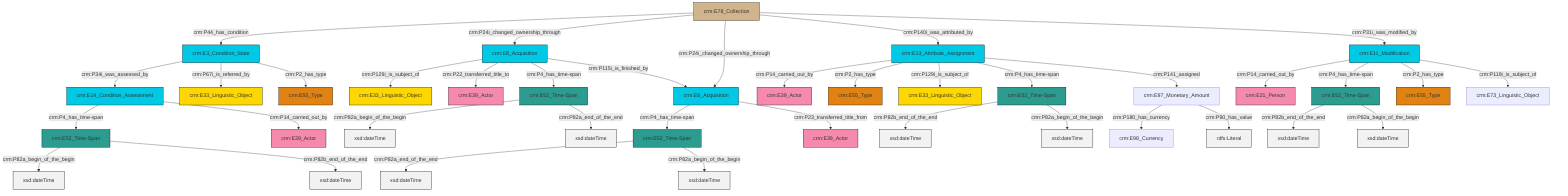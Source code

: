 graph TD
classDef Literal fill:#f2f2f2,stroke:#000000;
classDef CRM_Entity fill:#FFFFFF,stroke:#000000;
classDef Temporal_Entity fill:#00C9E6, stroke:#000000;
classDef Type fill:#E18312, stroke:#000000;
classDef Time-Span fill:#2C9C91, stroke:#000000;
classDef Appellation fill:#FFEB7F, stroke:#000000;
classDef Place fill:#008836, stroke:#000000;
classDef Persistent_Item fill:#B266B2, stroke:#000000;
classDef Conceptual_Object fill:#FFD700, stroke:#000000;
classDef Physical_Thing fill:#D2B48C, stroke:#000000;
classDef Actor fill:#f58aad, stroke:#000000;
classDef PC_Classes fill:#4ce600, stroke:#000000;
classDef Multi fill:#cccccc,stroke:#000000;

4["crm:E14_Condition_Assessment"]:::Temporal_Entity -->|crm:P4_has_time-span| 5["crm:E52_Time-Span"]:::Time-Span
5["crm:E52_Time-Span"]:::Time-Span -->|crm:P82a_begin_of_the_begin| 8[xsd:dateTime]:::Literal
9["crm:E3_Condition_State"]:::Temporal_Entity -->|crm:P34i_was_assessed_by| 4["crm:E14_Condition_Assessment"]:::Temporal_Entity
18["crm:E52_Time-Span"]:::Time-Span -->|crm:P82b_end_of_the_end| 19[xsd:dateTime]:::Literal
22["crm:E11_Modification"]:::Temporal_Entity -->|crm:P14_carried_out_by| 23["crm:E21_Person"]:::Actor
18["crm:E52_Time-Span"]:::Time-Span -->|crm:P82a_begin_of_the_begin| 24[xsd:dateTime]:::Literal
5["crm:E52_Time-Span"]:::Time-Span -->|crm:P82b_end_of_the_end| 25[xsd:dateTime]:::Literal
22["crm:E11_Modification"]:::Temporal_Entity -->|crm:P4_has_time-span| 18["crm:E52_Time-Span"]:::Time-Span
9["crm:E3_Condition_State"]:::Temporal_Entity -->|crm:P67i_is_referred_by| 2["crm:E33_Linguistic_Object"]:::Conceptual_Object
26["crm:E78_Collection"]:::Physical_Thing -->|crm:P44_has_condition| 9["crm:E3_Condition_State"]:::Temporal_Entity
27["crm:E8_Acquisition"]:::Temporal_Entity -->|crm:P129i_is_subject_of| 20["crm:E33_Linguistic_Object"]:::Conceptual_Object
34["crm:E8_Acquisition"]:::Temporal_Entity -->|crm:P4_has_time-span| 16["crm:E52_Time-Span"]:::Time-Span
16["crm:E52_Time-Span"]:::Time-Span -->|crm:P82a_end_of_the_end| 36[xsd:dateTime]:::Literal
27["crm:E8_Acquisition"]:::Temporal_Entity -->|crm:P22_transferred_title_to| 10["crm:E39_Actor"]:::Actor
4["crm:E14_Condition_Assessment"]:::Temporal_Entity -->|crm:P14_carried_out_by| 39["crm:E39_Actor"]:::Actor
16["crm:E52_Time-Span"]:::Time-Span -->|crm:P82a_begin_of_the_begin| 48[xsd:dateTime]:::Literal
6["crm:E13_Attribute_Assignment"]:::Temporal_Entity -->|crm:P14_carried_out_by| 37["crm:E39_Actor"]:::Actor
30["crm:E52_Time-Span"]:::Time-Span -->|crm:P82b_end_of_the_end| 49[xsd:dateTime]:::Literal
26["crm:E78_Collection"]:::Physical_Thing -->|crm:P24i_changed_ownership_through| 27["crm:E8_Acquisition"]:::Temporal_Entity
26["crm:E78_Collection"]:::Physical_Thing -->|crm:P24i_changed_ownership_through| 34["crm:E8_Acquisition"]:::Temporal_Entity
22["crm:E11_Modification"]:::Temporal_Entity -->|crm:P2_has_type| 51["crm:E55_Type"]:::Type
27["crm:E8_Acquisition"]:::Temporal_Entity -->|crm:P4_has_time-span| 45["crm:E52_Time-Span"]:::Time-Span
6["crm:E13_Attribute_Assignment"]:::Temporal_Entity -->|crm:P2_has_type| 0["crm:E55_Type"]:::Type
27["crm:E8_Acquisition"]:::Temporal_Entity -->|crm:P115i_is_finished_by| 34["crm:E8_Acquisition"]:::Temporal_Entity
30["crm:E52_Time-Span"]:::Time-Span -->|crm:P82a_begin_of_the_begin| 52[xsd:dateTime]:::Literal
34["crm:E8_Acquisition"]:::Temporal_Entity -->|crm:P23_transferred_title_from| 28["crm:E39_Actor"]:::Actor
26["crm:E78_Collection"]:::Physical_Thing -->|crm:P140i_was_attributed_by| 6["crm:E13_Attribute_Assignment"]:::Temporal_Entity
26["crm:E78_Collection"]:::Physical_Thing -->|crm:P31i_was_modified_by| 22["crm:E11_Modification"]:::Temporal_Entity
45["crm:E52_Time-Span"]:::Time-Span -->|crm:P82a_begin_of_the_begin| 55[xsd:dateTime]:::Literal
6["crm:E13_Attribute_Assignment"]:::Temporal_Entity -->|crm:P129i_is_subject_of| 32["crm:E33_Linguistic_Object"]:::Conceptual_Object
9["crm:E3_Condition_State"]:::Temporal_Entity -->|crm:P2_has_type| 42["crm:E55_Type"]:::Type
14["crm:E97_Monetary_Amount"]:::Default -->|crm:P180_has_currency| 53["crm:E98_Currency"]:::Default
6["crm:E13_Attribute_Assignment"]:::Temporal_Entity -->|crm:P4_has_time-span| 30["crm:E52_Time-Span"]:::Time-Span
45["crm:E52_Time-Span"]:::Time-Span -->|crm:P82a_end_of_the_end| 60[xsd:dateTime]:::Literal
22["crm:E11_Modification"]:::Temporal_Entity -->|crm:P119i_is_subject_of| 12["crm:E73_Linguistic_Object"]:::Default
14["crm:E97_Monetary_Amount"]:::Default -->|crm:P90_has_value| 62[rdfs:Literal]:::Literal
6["crm:E13_Attribute_Assignment"]:::Temporal_Entity -->|crm:P141_assigned| 14["crm:E97_Monetary_Amount"]:::Default